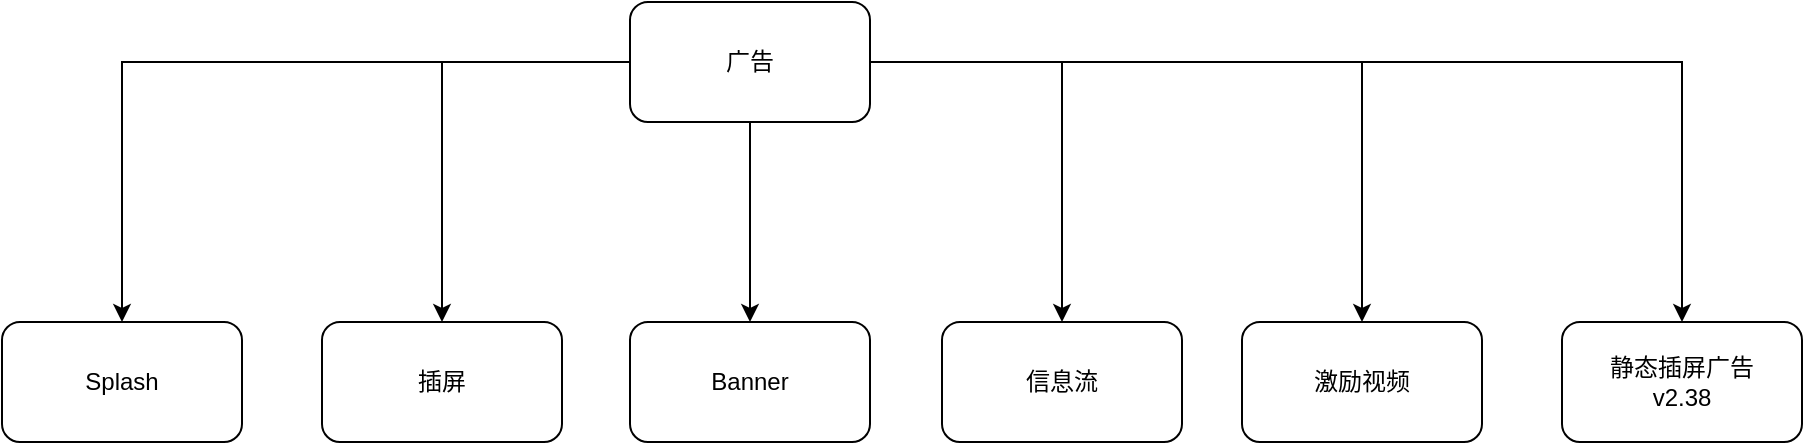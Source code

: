 <mxfile version="27.0.9" pages="2">
  <diagram name="第 1 页" id="wKwUCUvNx-Uue6rYP59x">
    <mxGraphModel dx="1426" dy="791" grid="1" gridSize="10" guides="1" tooltips="1" connect="1" arrows="1" fold="1" page="1" pageScale="1" pageWidth="827" pageHeight="1169" math="0" shadow="0">
      <root>
        <mxCell id="0" />
        <mxCell id="1" parent="0" />
        <mxCell id="EOlYZ3tsTPweVe1rgi6k-3" value="" style="edgeStyle=orthogonalEdgeStyle;rounded=0;orthogonalLoop=1;jettySize=auto;html=1;" parent="1" source="EOlYZ3tsTPweVe1rgi6k-1" target="EOlYZ3tsTPweVe1rgi6k-2" edge="1">
          <mxGeometry relative="1" as="geometry" />
        </mxCell>
        <mxCell id="EOlYZ3tsTPweVe1rgi6k-8" style="edgeStyle=orthogonalEdgeStyle;rounded=0;orthogonalLoop=1;jettySize=auto;html=1;" parent="1" source="EOlYZ3tsTPweVe1rgi6k-1" target="EOlYZ3tsTPweVe1rgi6k-4" edge="1">
          <mxGeometry relative="1" as="geometry" />
        </mxCell>
        <mxCell id="EOlYZ3tsTPweVe1rgi6k-9" style="edgeStyle=orthogonalEdgeStyle;rounded=0;orthogonalLoop=1;jettySize=auto;html=1;exitX=0.5;exitY=1;exitDx=0;exitDy=0;entryX=0.5;entryY=0;entryDx=0;entryDy=0;" parent="1" source="EOlYZ3tsTPweVe1rgi6k-1" target="EOlYZ3tsTPweVe1rgi6k-5" edge="1">
          <mxGeometry relative="1" as="geometry" />
        </mxCell>
        <mxCell id="EOlYZ3tsTPweVe1rgi6k-10" style="edgeStyle=orthogonalEdgeStyle;rounded=0;orthogonalLoop=1;jettySize=auto;html=1;entryX=0.5;entryY=0;entryDx=0;entryDy=0;" parent="1" source="EOlYZ3tsTPweVe1rgi6k-1" target="EOlYZ3tsTPweVe1rgi6k-6" edge="1">
          <mxGeometry relative="1" as="geometry" />
        </mxCell>
        <mxCell id="EOlYZ3tsTPweVe1rgi6k-11" style="edgeStyle=orthogonalEdgeStyle;rounded=0;orthogonalLoop=1;jettySize=auto;html=1;entryX=0.5;entryY=0;entryDx=0;entryDy=0;" parent="1" source="EOlYZ3tsTPweVe1rgi6k-1" target="EOlYZ3tsTPweVe1rgi6k-7" edge="1">
          <mxGeometry relative="1" as="geometry" />
        </mxCell>
        <mxCell id="OMh6ae4aTlW3Ow9QTGyf-1" style="edgeStyle=orthogonalEdgeStyle;rounded=0;orthogonalLoop=1;jettySize=auto;html=1;entryX=0.5;entryY=0;entryDx=0;entryDy=0;" edge="1" parent="1" source="EOlYZ3tsTPweVe1rgi6k-1" target="OMh6ae4aTlW3Ow9QTGyf-2">
          <mxGeometry relative="1" as="geometry">
            <mxPoint x="960" y="250" as="targetPoint" />
          </mxGeometry>
        </mxCell>
        <mxCell id="EOlYZ3tsTPweVe1rgi6k-1" value="广告" style="rounded=1;whiteSpace=wrap;html=1;" parent="1" vertex="1">
          <mxGeometry x="414" y="90" width="120" height="60" as="geometry" />
        </mxCell>
        <mxCell id="EOlYZ3tsTPweVe1rgi6k-2" value="Splash" style="whiteSpace=wrap;html=1;rounded=1;" parent="1" vertex="1">
          <mxGeometry x="100" y="250" width="120" height="60" as="geometry" />
        </mxCell>
        <mxCell id="EOlYZ3tsTPweVe1rgi6k-4" value="插屏" style="whiteSpace=wrap;html=1;rounded=1;" parent="1" vertex="1">
          <mxGeometry x="260" y="250" width="120" height="60" as="geometry" />
        </mxCell>
        <mxCell id="EOlYZ3tsTPweVe1rgi6k-5" value="Banner" style="whiteSpace=wrap;html=1;rounded=1;" parent="1" vertex="1">
          <mxGeometry x="414" y="250" width="120" height="60" as="geometry" />
        </mxCell>
        <mxCell id="EOlYZ3tsTPweVe1rgi6k-6" value="信息流" style="whiteSpace=wrap;html=1;rounded=1;" parent="1" vertex="1">
          <mxGeometry x="570" y="250" width="120" height="60" as="geometry" />
        </mxCell>
        <mxCell id="EOlYZ3tsTPweVe1rgi6k-7" value="激励视频" style="whiteSpace=wrap;html=1;rounded=1;" parent="1" vertex="1">
          <mxGeometry x="720" y="250" width="120" height="60" as="geometry" />
        </mxCell>
        <mxCell id="OMh6ae4aTlW3Ow9QTGyf-2" value="静态插屏广告&lt;div&gt;v2.38&lt;/div&gt;" style="whiteSpace=wrap;html=1;rounded=1;" vertex="1" parent="1">
          <mxGeometry x="880" y="250" width="120" height="60" as="geometry" />
        </mxCell>
      </root>
    </mxGraphModel>
  </diagram>
  <diagram id="qCZv4tiMKt1xPxB81hs7" name="第 2 页">
    <mxGraphModel dx="1426" dy="791" grid="1" gridSize="10" guides="1" tooltips="1" connect="1" arrows="1" fold="1" page="1" pageScale="1" pageWidth="827" pageHeight="1169" math="0" shadow="0">
      <root>
        <mxCell id="0" />
        <mxCell id="1" parent="0" />
        <mxCell id="2iy8ZKAx-gbA-7I91qdY-3" value="" style="edgeStyle=orthogonalEdgeStyle;rounded=0;orthogonalLoop=1;jettySize=auto;html=1;" edge="1" parent="1" source="2iy8ZKAx-gbA-7I91qdY-1" target="2iy8ZKAx-gbA-7I91qdY-2">
          <mxGeometry relative="1" as="geometry" />
        </mxCell>
        <mxCell id="2iy8ZKAx-gbA-7I91qdY-5" value="" style="edgeStyle=orthogonalEdgeStyle;rounded=0;orthogonalLoop=1;jettySize=auto;html=1;" edge="1" parent="1" source="2iy8ZKAx-gbA-7I91qdY-1" target="2iy8ZKAx-gbA-7I91qdY-4">
          <mxGeometry relative="1" as="geometry" />
        </mxCell>
        <mxCell id="2iy8ZKAx-gbA-7I91qdY-1" value="开屏" style="rounded=1;whiteSpace=wrap;html=1;" vertex="1" parent="1">
          <mxGeometry x="30" y="250" width="120" height="60" as="geometry" />
        </mxCell>
        <mxCell id="2iy8ZKAx-gbA-7I91qdY-7" value="" style="edgeStyle=orthogonalEdgeStyle;rounded=0;orthogonalLoop=1;jettySize=auto;html=1;" edge="1" parent="1" source="2iy8ZKAx-gbA-7I91qdY-2" target="2iy8ZKAx-gbA-7I91qdY-6">
          <mxGeometry relative="1" as="geometry" />
        </mxCell>
        <mxCell id="2iy8ZKAx-gbA-7I91qdY-2" value="冷启动" style="rounded=1;whiteSpace=wrap;html=1;" vertex="1" parent="1">
          <mxGeometry x="230" y="250" width="120" height="60" as="geometry" />
        </mxCell>
        <mxCell id="2iy8ZKAx-gbA-7I91qdY-10" style="edgeStyle=orthogonalEdgeStyle;rounded=0;orthogonalLoop=1;jettySize=auto;html=1;entryX=0.5;entryY=0;entryDx=0;entryDy=0;" edge="1" parent="1" source="2iy8ZKAx-gbA-7I91qdY-4" target="2iy8ZKAx-gbA-7I91qdY-9">
          <mxGeometry relative="1" as="geometry" />
        </mxCell>
        <mxCell id="2iy8ZKAx-gbA-7I91qdY-4" value="热启动" style="whiteSpace=wrap;html=1;rounded=1;" vertex="1" parent="1">
          <mxGeometry x="30" y="410" width="120" height="60" as="geometry" />
        </mxCell>
        <mxCell id="2iy8ZKAx-gbA-7I91qdY-6" value="时间间隔:&amp;nbsp; currentDate - lastShowDate &amp;gt; interval" style="whiteSpace=wrap;html=1;rounded=1;" vertex="1" parent="1">
          <mxGeometry x="414" y="250" width="266" height="60" as="geometry" />
        </mxCell>
        <mxCell id="2iy8ZKAx-gbA-7I91qdY-9" value="时间间隔:&amp;nbsp; currentDate - lastLeaveDate &amp;gt; interval" style="whiteSpace=wrap;html=1;rounded=1;" vertex="1" parent="1">
          <mxGeometry x="20" y="540" width="266" height="60" as="geometry" />
        </mxCell>
      </root>
    </mxGraphModel>
  </diagram>
</mxfile>
